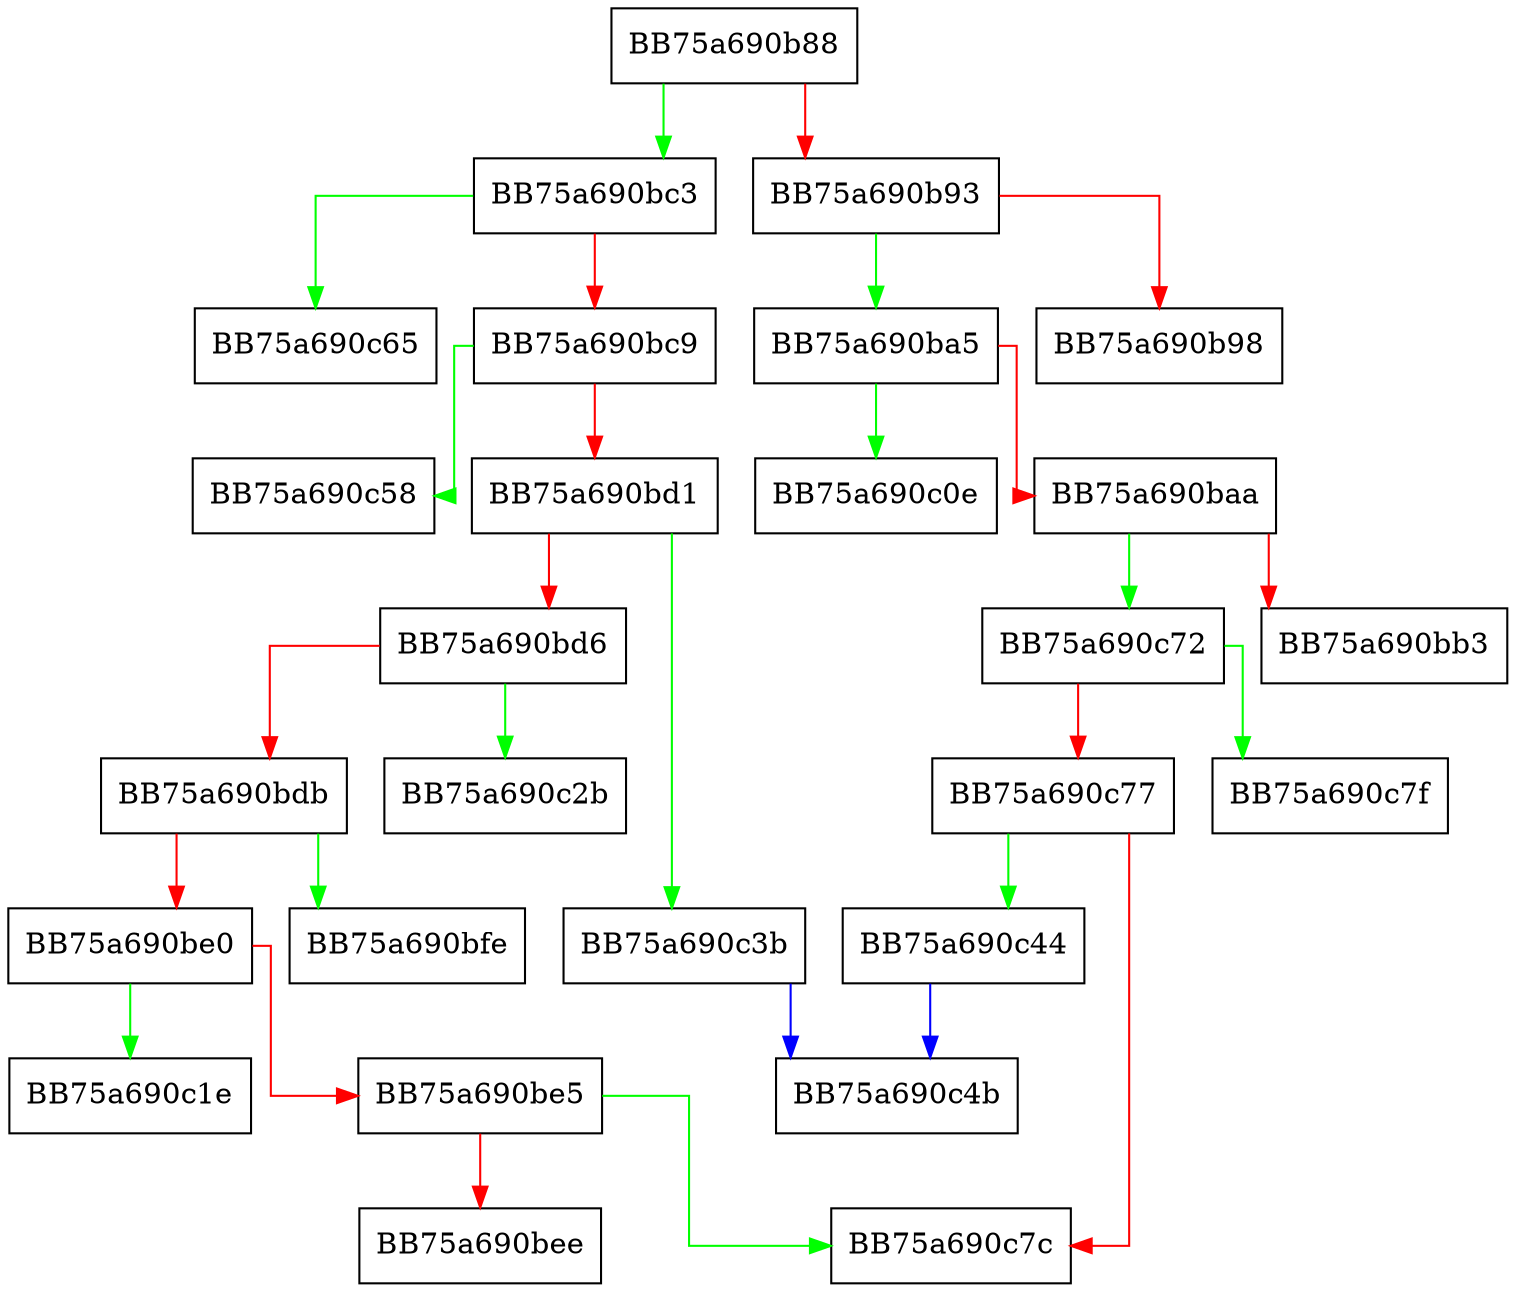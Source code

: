 digraph delegate {
  node [shape="box"];
  graph [splines=ortho];
  BB75a690b88 -> BB75a690bc3 [color="green"];
  BB75a690b88 -> BB75a690b93 [color="red"];
  BB75a690b93 -> BB75a690ba5 [color="green"];
  BB75a690b93 -> BB75a690b98 [color="red"];
  BB75a690ba5 -> BB75a690c0e [color="green"];
  BB75a690ba5 -> BB75a690baa [color="red"];
  BB75a690baa -> BB75a690c72 [color="green"];
  BB75a690baa -> BB75a690bb3 [color="red"];
  BB75a690bc3 -> BB75a690c65 [color="green"];
  BB75a690bc3 -> BB75a690bc9 [color="red"];
  BB75a690bc9 -> BB75a690c58 [color="green"];
  BB75a690bc9 -> BB75a690bd1 [color="red"];
  BB75a690bd1 -> BB75a690c3b [color="green"];
  BB75a690bd1 -> BB75a690bd6 [color="red"];
  BB75a690bd6 -> BB75a690c2b [color="green"];
  BB75a690bd6 -> BB75a690bdb [color="red"];
  BB75a690bdb -> BB75a690bfe [color="green"];
  BB75a690bdb -> BB75a690be0 [color="red"];
  BB75a690be0 -> BB75a690c1e [color="green"];
  BB75a690be0 -> BB75a690be5 [color="red"];
  BB75a690be5 -> BB75a690c7c [color="green"];
  BB75a690be5 -> BB75a690bee [color="red"];
  BB75a690c3b -> BB75a690c4b [color="blue"];
  BB75a690c44 -> BB75a690c4b [color="blue"];
  BB75a690c72 -> BB75a690c7f [color="green"];
  BB75a690c72 -> BB75a690c77 [color="red"];
  BB75a690c77 -> BB75a690c44 [color="green"];
  BB75a690c77 -> BB75a690c7c [color="red"];
}